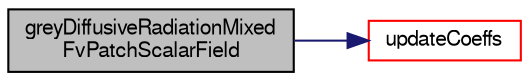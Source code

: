digraph "greyDiffusiveRadiationMixedFvPatchScalarField"
{
  bgcolor="transparent";
  edge [fontname="FreeSans",fontsize="10",labelfontname="FreeSans",labelfontsize="10"];
  node [fontname="FreeSans",fontsize="10",shape=record];
  rankdir="LR";
  Node17 [label="greyDiffusiveRadiationMixed\lFvPatchScalarField",height=0.2,width=0.4,color="black", fillcolor="grey75", style="filled", fontcolor="black"];
  Node17 -> Node18 [color="midnightblue",fontsize="10",style="solid",fontname="FreeSans"];
  Node18 [label="updateCoeffs",height=0.2,width=0.4,color="red",URL="$a29990.html#a7e24eafac629d3733181cd942d4c902f",tooltip="Update the coefficients associated with the patch field. "];
}
